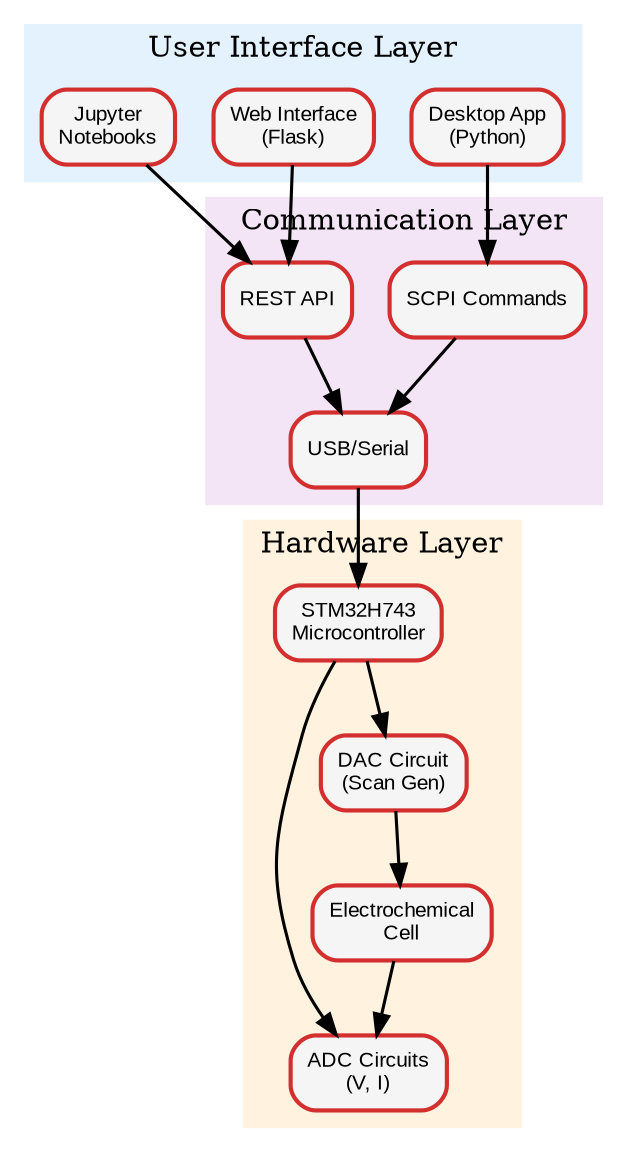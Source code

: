 digraph SystemArchitecture {
    rankdir=TB;
    bgcolor="white";
    
    node [
        shape=box,
        style="filled,rounded",
        fillcolor="#f5f5f5",
        color="#d32f2f",
        fontname="Arial",
        fontsize=10,
        penwidth=2
    ];
    
    edge [
        fontname="Arial",
        fontsize=9,
        penwidth=1.5
    ];
    
    // Top layer - User Interface
    subgraph cluster_ui {
        label="User Interface Layer";
        style=filled;
        color="#e3f2fd";
        fillcolor="#e3f2fd";
        
        desktop [label="Desktop App\n(Python)"];
        web [label="Web Interface\n(Flask)"];
        jupyter [label="Jupyter\nNotebooks"];
    }
    
    // Middle layer - Communication
    subgraph cluster_comm {
        label="Communication Layer";
        style=filled;
        color="#f3e5f5";
        fillcolor="#f3e5f5";
        
        scpi [label="SCPI Commands"];
        usb [label="USB/Serial"];
        api [label="REST API"];
    }
    
    // Hardware layer
    subgraph cluster_hw {
        label="Hardware Layer";
        style=filled;
        color="#fff3e0";
        fillcolor="#fff3e0";
        
        stm32_hw [label="STM32H743\nMicrocontroller"];
        adc_hw [label="ADC Circuits\n(V, I)"];
        dac_hw [label="DAC Circuit\n(Scan Gen)"];
        cell_hw [label="Electrochemical\nCell"];
    }
    
    // Connections
    desktop -> scpi;
    web -> api;
    jupyter -> api;
    
    scpi -> usb;
    api -> usb;
    
    usb -> stm32_hw;
    stm32_hw -> adc_hw;
    stm32_hw -> dac_hw;
    dac_hw -> cell_hw;
    cell_hw -> adc_hw;
}
